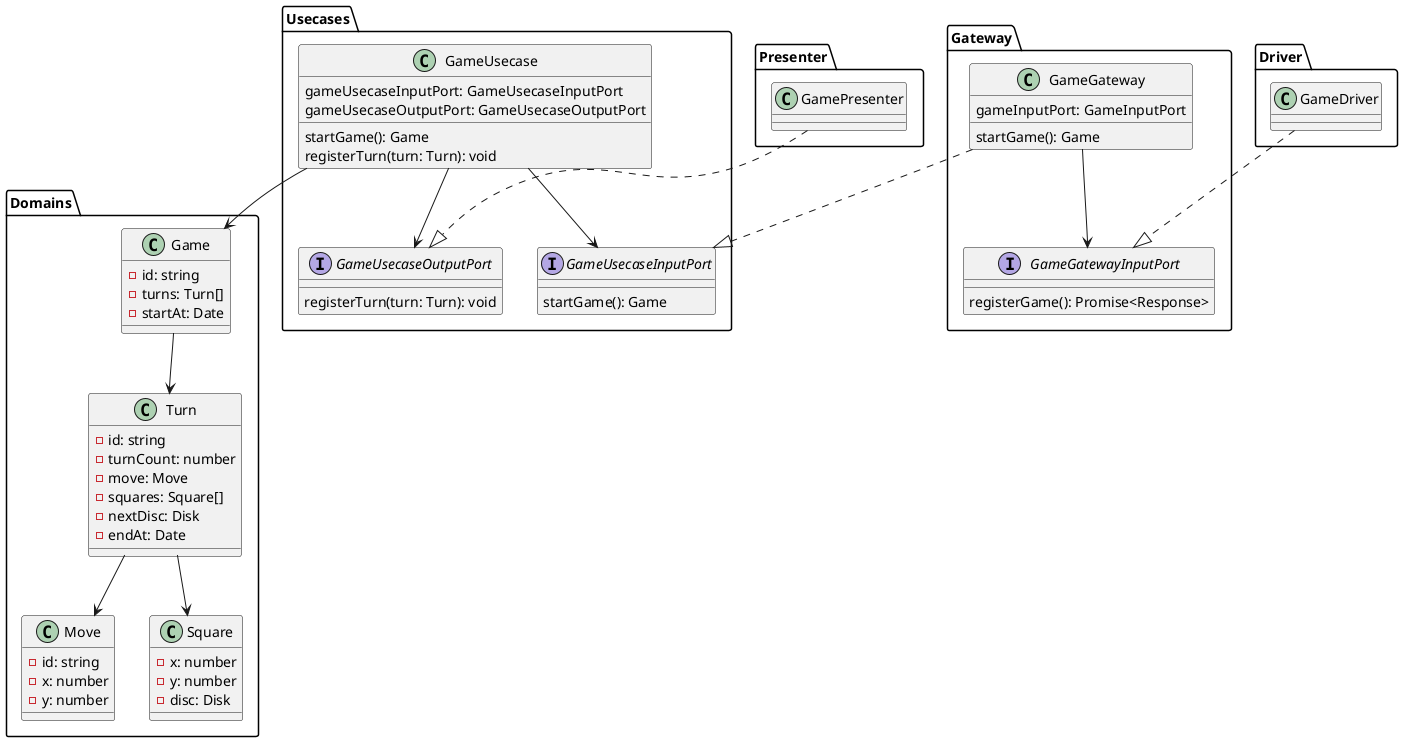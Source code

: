 @startuml ClassDiagram

package Domains {
  class Game {
    -id: string
    -turns: Turn[]
    -startAt: Date
  }

  class Turn {
    -id: string
    -turnCount: number
    -move: Move
    -squares: Square[]
    -nextDisc: Disk
    -endAt: Date
  }

  class Move {
    -id: string
    -x: number
    -y: number
  }

  class Square {
    -x: number
    -y: number
    -disc: Disk
  }

  Game --> Turn
  Turn --> Move
  Turn --> Square
}

package Usecases {
  class GameUsecase {
    gameUsecaseInputPort: GameUsecaseInputPort
    gameUsecaseOutputPort: GameUsecaseOutputPort
    startGame(): Game
    registerTurn(turn: Turn): void
  }

  interface GameUsecaseInputPort {
    startGame(): Game
  }

  interface GameUsecaseOutputPort {
    registerTurn(turn: Turn): void
  }

  GameUsecase --> Game
  GameUsecase --> GameUsecaseInputPort
  GameUsecase --> GameUsecaseOutputPort
}

package Gateway {
  class GameGateway {
    gameInputPort: GameInputPort
    startGame(): Game
  }

  interface GameGatewayInputPort {
    registerGame(): Promise<Response>
  }

  GameGateway --> GameGatewayInputPort
  GameGateway ..|> GameUsecaseInputPort
}

package Driver {
  class GameDriver {
  }

  GameDriver ..|> GameGatewayInputPort
}

package Presenter {
  class GamePresenter {

  }

  GamePresenter ..|> GameUsecaseOutputPort
}

@enduml